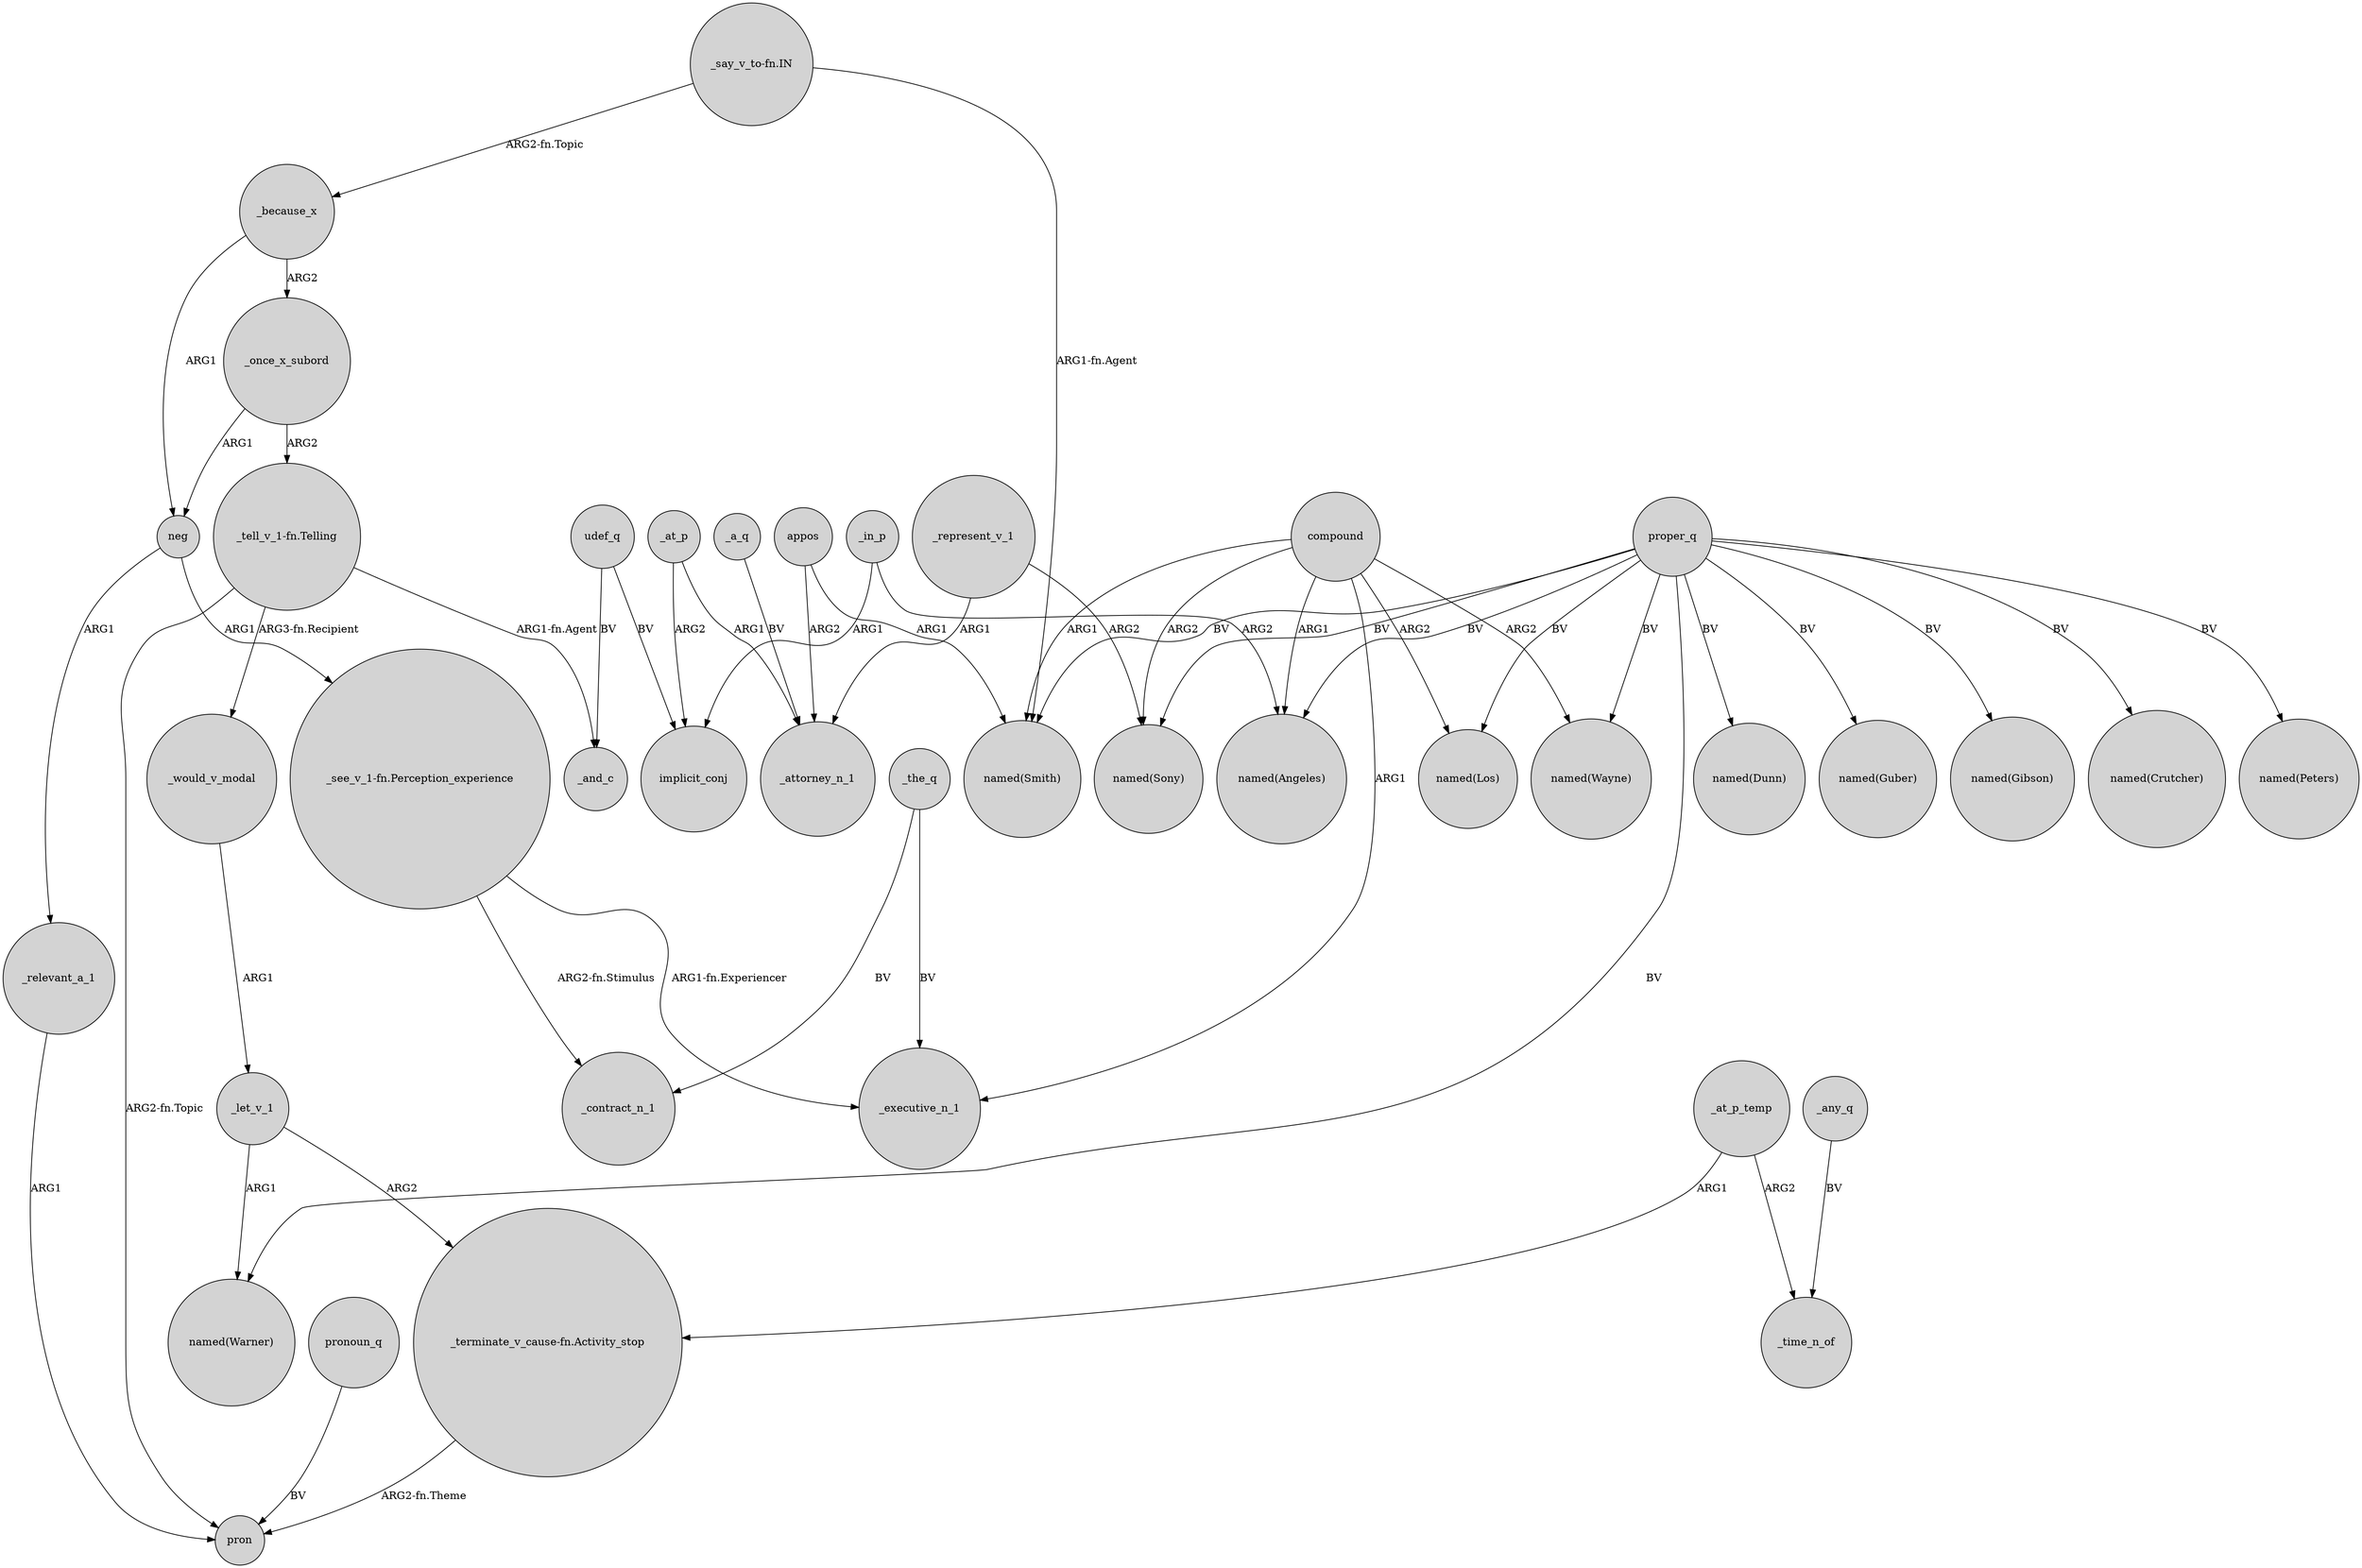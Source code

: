 digraph {
	node [shape=circle style=filled]
	_a_q -> _attorney_n_1 [label=BV]
	proper_q -> "named(Gibson)" [label=BV]
	neg -> _relevant_a_1 [label=ARG1]
	"_tell_v_1-fn.Telling" -> pron [label="ARG2-fn.Topic"]
	_because_x -> _once_x_subord [label=ARG2]
	compound -> "named(Wayne)" [label=ARG2]
	proper_q -> "named(Crutcher)" [label=BV]
	_represent_v_1 -> _attorney_n_1 [label=ARG1]
	compound -> "named(Los)" [label=ARG2]
	proper_q -> "named(Wayne)" [label=BV]
	_the_q -> _executive_n_1 [label=BV]
	proper_q -> "named(Peters)" [label=BV]
	proper_q -> "named(Los)" [label=BV]
	_any_q -> _time_n_of [label=BV]
	_in_p -> implicit_conj [label=ARG1]
	"_say_v_to-fn.IN" -> "named(Smith)" [label="ARG1-fn.Agent"]
	compound -> _executive_n_1 [label=ARG1]
	appos -> _attorney_n_1 [label=ARG2]
	_at_p -> _attorney_n_1 [label=ARG1]
	_would_v_modal -> _let_v_1 [label=ARG1]
	"_terminate_v_cause-fn.Activity_stop" -> pron [label="ARG2-fn.Theme"]
	_at_p_temp -> _time_n_of [label=ARG2]
	"_tell_v_1-fn.Telling" -> _and_c [label="ARG1-fn.Agent"]
	udef_q -> implicit_conj [label=BV]
	compound -> "named(Sony)" [label=ARG2]
	compound -> "named(Angeles)" [label=ARG1]
	proper_q -> "named(Sony)" [label=BV]
	"_see_v_1-fn.Perception_experience" -> _contract_n_1 [label="ARG2-fn.Stimulus"]
	"_say_v_to-fn.IN" -> _because_x [label="ARG2-fn.Topic"]
	pronoun_q -> pron [label=BV]
	"_tell_v_1-fn.Telling" -> _would_v_modal [label="ARG3-fn.Recipient"]
	_at_p -> implicit_conj [label=ARG2]
	_the_q -> _contract_n_1 [label=BV]
	_in_p -> "named(Angeles)" [label=ARG2]
	_at_p_temp -> "_terminate_v_cause-fn.Activity_stop" [label=ARG1]
	proper_q -> "named(Dunn)" [label=BV]
	proper_q -> "named(Guber)" [label=BV]
	compound -> "named(Smith)" [label=ARG1]
	neg -> "_see_v_1-fn.Perception_experience" [label=ARG1]
	_represent_v_1 -> "named(Sony)" [label=ARG2]
	"_see_v_1-fn.Perception_experience" -> _executive_n_1 [label="ARG1-fn.Experiencer"]
	_once_x_subord -> "_tell_v_1-fn.Telling" [label=ARG2]
	_once_x_subord -> neg [label=ARG1]
	proper_q -> "named(Warner)" [label=BV]
	appos -> "named(Smith)" [label=ARG1]
	proper_q -> "named(Angeles)" [label=BV]
	_because_x -> neg [label=ARG1]
	proper_q -> "named(Smith)" [label=BV]
	udef_q -> _and_c [label=BV]
	_let_v_1 -> "named(Warner)" [label=ARG1]
	_relevant_a_1 -> pron [label=ARG1]
	_let_v_1 -> "_terminate_v_cause-fn.Activity_stop" [label=ARG2]
}

